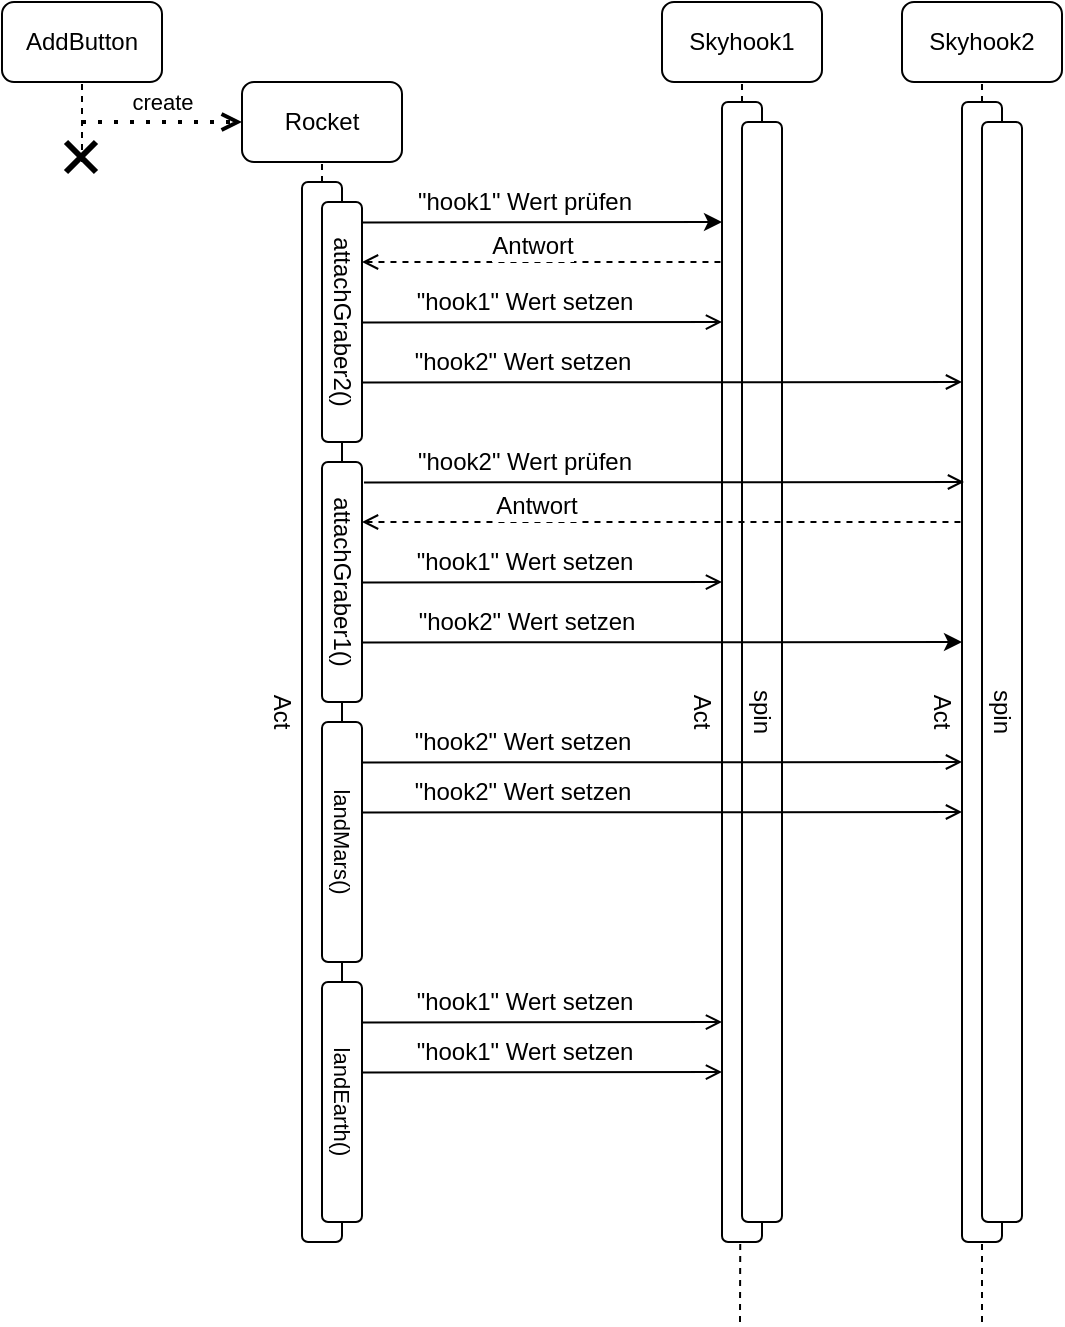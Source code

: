 <mxfile version="20.3.0" type="device"><diagram name="Page-1" id="13e1069c-82ec-6db2-03f1-153e76fe0fe0"><mxGraphModel dx="2522" dy="1695" grid="1" gridSize="10" guides="1" tooltips="1" connect="1" arrows="1" fold="1" page="1" pageScale="1" pageWidth="1100" pageHeight="850" background="none" math="0" shadow="0"><root><mxCell id="0"/><mxCell id="1" parent="0"/><mxCell id="ETM6cZC3IMULkBWUiU4g-9" value="AddButton" style="rounded=1;whiteSpace=wrap;html=1;" parent="1" vertex="1"><mxGeometry x="-240" y="-40" width="80" height="40" as="geometry"/></mxCell><mxCell id="ETM6cZC3IMULkBWUiU4g-10" value="Rocket" style="rounded=1;whiteSpace=wrap;html=1;" parent="1" vertex="1"><mxGeometry x="-120" width="80" height="40" as="geometry"/></mxCell><mxCell id="ETM6cZC3IMULkBWUiU4g-11" value="Skyhook1" style="rounded=1;whiteSpace=wrap;html=1;" parent="1" vertex="1"><mxGeometry x="90" y="-40" width="80" height="40" as="geometry"/></mxCell><mxCell id="ETM6cZC3IMULkBWUiU4g-12" value="Skyhook2" style="rounded=1;whiteSpace=wrap;html=1;" parent="1" vertex="1"><mxGeometry x="210" y="-40" width="80" height="40" as="geometry"/></mxCell><mxCell id="ETM6cZC3IMULkBWUiU4g-14" value="" style="endArrow=none;dashed=1;html=1;rounded=0;entryX=0.5;entryY=1;entryDx=0;entryDy=0;" parent="1" target="ETM6cZC3IMULkBWUiU4g-9" edge="1"><mxGeometry width="50" height="50" relative="1" as="geometry"><mxPoint x="-200" y="40" as="sourcePoint"/><mxPoint x="-180" y="20" as="targetPoint"/></mxGeometry></mxCell><mxCell id="ETM6cZC3IMULkBWUiU4g-15" value="" style="endArrow=none;dashed=1;html=1;rounded=0;entryX=0.5;entryY=1;entryDx=0;entryDy=0;" parent="1" target="ETM6cZC3IMULkBWUiU4g-10" edge="1"><mxGeometry width="50" height="50" relative="1" as="geometry"><mxPoint x="-80" y="320" as="sourcePoint"/><mxPoint x="-80.53" y="50" as="targetPoint"/></mxGeometry></mxCell><mxCell id="ETM6cZC3IMULkBWUiU4g-16" value="" style="endArrow=none;dashed=1;html=1;rounded=0;startArrow=none;" parent="1" source="ETM6cZC3IMULkBWUiU4g-27" target="ETM6cZC3IMULkBWUiU4g-11" edge="1"><mxGeometry width="50" height="50" relative="1" as="geometry"><mxPoint x="129.47" y="320" as="sourcePoint"/><mxPoint x="129.47" as="targetPoint"/></mxGeometry></mxCell><mxCell id="ETM6cZC3IMULkBWUiU4g-17" value="" style="endArrow=none;dashed=1;html=1;rounded=0;startArrow=none;" parent="1" source="ETM6cZC3IMULkBWUiU4g-29" target="ETM6cZC3IMULkBWUiU4g-12" edge="1"><mxGeometry width="50" height="50" relative="1" as="geometry"><mxPoint x="249.47" y="320" as="sourcePoint"/><mxPoint x="249.969" as="targetPoint"/></mxGeometry></mxCell><mxCell id="ETM6cZC3IMULkBWUiU4g-18" value="" style="endArrow=open;dashed=1;html=1;dashPattern=1 3;strokeWidth=2;rounded=0;entryX=0;entryY=0.5;entryDx=0;entryDy=0;endFill=0;" parent="1" target="ETM6cZC3IMULkBWUiU4g-10" edge="1"><mxGeometry width="50" height="50" relative="1" as="geometry"><mxPoint x="-200" y="20" as="sourcePoint"/><mxPoint x="-150" y="-20" as="targetPoint"/></mxGeometry></mxCell><mxCell id="ETM6cZC3IMULkBWUiU4g-19" value="create" style="edgeLabel;html=1;align=center;verticalAlign=middle;resizable=0;points=[];" parent="ETM6cZC3IMULkBWUiU4g-18" vertex="1" connectable="0"><mxGeometry x="-0.277" y="-1" relative="1" as="geometry"><mxPoint x="11" y="-11" as="offset"/></mxGeometry></mxCell><mxCell id="ETM6cZC3IMULkBWUiU4g-20" value="" style="rounded=1;whiteSpace=wrap;html=1;" parent="1" vertex="1"><mxGeometry x="-90" y="50" width="20" height="530" as="geometry"/></mxCell><mxCell id="ETM6cZC3IMULkBWUiU4g-21" value="" style="rounded=1;whiteSpace=wrap;html=1;" parent="1" vertex="1"><mxGeometry x="-80" y="60" width="20" height="120" as="geometry"/></mxCell><mxCell id="ETM6cZC3IMULkBWUiU4g-22" value="Act" style="text;html=1;strokeColor=none;fillColor=none;align=center;verticalAlign=middle;whiteSpace=wrap;rounded=0;rotation=90;" parent="1" vertex="1"><mxGeometry x="-130" y="300" width="60" height="30" as="geometry"/></mxCell><mxCell id="ETM6cZC3IMULkBWUiU4g-23" value="&lt;font style=&quot;font-size: 12px;&quot;&gt;attachGraber2()&lt;/font&gt;" style="text;html=1;strokeColor=none;fillColor=none;align=center;verticalAlign=middle;whiteSpace=wrap;rounded=0;rotation=90;" parent="1" vertex="1"><mxGeometry x="-100" y="105" width="60" height="30" as="geometry"/></mxCell><mxCell id="ETM6cZC3IMULkBWUiU4g-28" value="" style="endArrow=none;dashed=1;html=1;rounded=0;" parent="1" target="ETM6cZC3IMULkBWUiU4g-27" edge="1"><mxGeometry width="50" height="50" relative="1" as="geometry"><mxPoint x="129" y="620" as="sourcePoint"/><mxPoint x="129.969" as="targetPoint"/></mxGeometry></mxCell><mxCell id="ETM6cZC3IMULkBWUiU4g-27" value="" style="rounded=1;whiteSpace=wrap;html=1;" parent="1" vertex="1"><mxGeometry x="120" y="10" width="20" height="570" as="geometry"/></mxCell><mxCell id="ETM6cZC3IMULkBWUiU4g-30" value="" style="endArrow=none;dashed=1;html=1;rounded=0;" parent="1" target="ETM6cZC3IMULkBWUiU4g-29" edge="1"><mxGeometry width="50" height="50" relative="1" as="geometry"><mxPoint x="250" y="620" as="sourcePoint"/><mxPoint x="249.969" as="targetPoint"/></mxGeometry></mxCell><mxCell id="ETM6cZC3IMULkBWUiU4g-29" value="" style="rounded=1;whiteSpace=wrap;html=1;" parent="1" vertex="1"><mxGeometry x="240" y="10" width="20" height="570" as="geometry"/></mxCell><mxCell id="koaulS_95rzht2Et5ZtT-1" value="" style="rounded=1;whiteSpace=wrap;html=1;" vertex="1" parent="1"><mxGeometry x="130" y="20" width="20" height="550" as="geometry"/></mxCell><mxCell id="koaulS_95rzht2Et5ZtT-2" value="" style="rounded=1;whiteSpace=wrap;html=1;" vertex="1" parent="1"><mxGeometry x="250" y="20" width="20" height="550" as="geometry"/></mxCell><mxCell id="koaulS_95rzht2Et5ZtT-3" value="Act" style="text;html=1;strokeColor=none;fillColor=none;align=center;verticalAlign=middle;whiteSpace=wrap;rounded=0;rotation=90;" vertex="1" parent="1"><mxGeometry x="80" y="300" width="60" height="30" as="geometry"/></mxCell><mxCell id="koaulS_95rzht2Et5ZtT-4" value="Act" style="text;html=1;strokeColor=none;fillColor=none;align=center;verticalAlign=middle;whiteSpace=wrap;rounded=0;rotation=90;" vertex="1" parent="1"><mxGeometry x="200" y="300" width="60" height="30" as="geometry"/></mxCell><mxCell id="koaulS_95rzht2Et5ZtT-5" value="spin" style="text;html=1;strokeColor=none;fillColor=none;align=center;verticalAlign=middle;whiteSpace=wrap;rounded=0;rotation=90;" vertex="1" parent="1"><mxGeometry x="110" y="300" width="60" height="30" as="geometry"/></mxCell><mxCell id="koaulS_95rzht2Et5ZtT-6" value="spin" style="text;html=1;strokeColor=none;fillColor=none;align=center;verticalAlign=middle;whiteSpace=wrap;rounded=0;rotation=90;" vertex="1" parent="1"><mxGeometry x="230" y="300" width="60" height="30" as="geometry"/></mxCell><mxCell id="koaulS_95rzht2Et5ZtT-13" value="" style="shape=umlDestroy;whiteSpace=wrap;html=1;strokeWidth=3;strokeColor=default;fontSize=11;" vertex="1" parent="1"><mxGeometry x="-208" y="30" width="15" height="15" as="geometry"/></mxCell><mxCell id="koaulS_95rzht2Et5ZtT-28" value="" style="endArrow=classic;html=1;rounded=0;fontSize=12;" edge="1" parent="1"><mxGeometry width="50" height="50" relative="1" as="geometry"><mxPoint x="-60" y="70.2" as="sourcePoint"/><mxPoint x="120" y="70" as="targetPoint"/></mxGeometry></mxCell><mxCell id="koaulS_95rzht2Et5ZtT-30" value="&quot;hook1&quot; Wert prüfen" style="edgeLabel;html=1;align=center;verticalAlign=middle;resizable=0;points=[];fontSize=12;" vertex="1" connectable="0" parent="koaulS_95rzht2Et5ZtT-28"><mxGeometry x="-0.149" y="1" relative="1" as="geometry"><mxPoint x="4" y="-9" as="offset"/></mxGeometry></mxCell><mxCell id="koaulS_95rzht2Et5ZtT-31" value="" style="endArrow=none;dashed=1;html=1;rounded=0;fontSize=12;startArrow=open;startFill=0;" edge="1" parent="1"><mxGeometry width="50" height="50" relative="1" as="geometry"><mxPoint x="-60" y="90" as="sourcePoint"/><mxPoint x="120" y="90" as="targetPoint"/></mxGeometry></mxCell><mxCell id="koaulS_95rzht2Et5ZtT-32" value="Antwort" style="edgeLabel;html=1;align=center;verticalAlign=middle;resizable=0;points=[];fontSize=12;" vertex="1" connectable="0" parent="koaulS_95rzht2Et5ZtT-31"><mxGeometry x="-0.069" relative="1" as="geometry"><mxPoint x="1" y="-8" as="offset"/></mxGeometry></mxCell><mxCell id="koaulS_95rzht2Et5ZtT-33" value="" style="endArrow=open;html=1;rounded=0;fontSize=12;endFill=0;" edge="1" parent="1"><mxGeometry width="50" height="50" relative="1" as="geometry"><mxPoint x="-60" y="120.2" as="sourcePoint"/><mxPoint x="120" y="120" as="targetPoint"/></mxGeometry></mxCell><mxCell id="koaulS_95rzht2Et5ZtT-34" value="&quot;hook1&quot; Wert setzen" style="edgeLabel;html=1;align=center;verticalAlign=middle;resizable=0;points=[];fontSize=12;" vertex="1" connectable="0" parent="koaulS_95rzht2Et5ZtT-33"><mxGeometry x="-0.149" y="1" relative="1" as="geometry"><mxPoint x="4" y="-9" as="offset"/></mxGeometry></mxCell><mxCell id="koaulS_95rzht2Et5ZtT-37" value="" style="endArrow=open;html=1;rounded=0;fontSize=12;endFill=0;jumpStyle=none;" edge="1" parent="1"><mxGeometry width="50" height="50" relative="1" as="geometry"><mxPoint x="-60" y="150.2" as="sourcePoint"/><mxPoint x="240" y="150" as="targetPoint"/></mxGeometry></mxCell><mxCell id="koaulS_95rzht2Et5ZtT-38" value="&quot;hook2&quot; Wert setzen" style="edgeLabel;html=1;align=center;verticalAlign=middle;resizable=0;points=[];fontSize=12;" vertex="1" connectable="0" parent="koaulS_95rzht2Et5ZtT-37"><mxGeometry x="-0.149" y="1" relative="1" as="geometry"><mxPoint x="-48" y="-9" as="offset"/></mxGeometry></mxCell><mxCell id="koaulS_95rzht2Et5ZtT-40" value="" style="rounded=1;whiteSpace=wrap;html=1;" vertex="1" parent="1"><mxGeometry x="-80" y="190" width="20" height="120" as="geometry"/></mxCell><mxCell id="koaulS_95rzht2Et5ZtT-7" value="&lt;font style=&quot;&quot;&gt;&lt;font style=&quot;font-size: 12px;&quot;&gt;attachGraber1()&lt;/font&gt;&lt;br&gt;&lt;/font&gt;" style="text;html=1;strokeColor=none;fillColor=none;align=center;verticalAlign=middle;whiteSpace=wrap;rounded=0;rotation=90;" vertex="1" parent="1"><mxGeometry x="-100" y="235" width="60" height="30" as="geometry"/></mxCell><mxCell id="koaulS_95rzht2Et5ZtT-41" value="" style="rounded=1;whiteSpace=wrap;html=1;" vertex="1" parent="1"><mxGeometry x="-80" y="450" width="20" height="120" as="geometry"/></mxCell><mxCell id="koaulS_95rzht2Et5ZtT-42" value="" style="rounded=1;whiteSpace=wrap;html=1;" vertex="1" parent="1"><mxGeometry x="-80" y="320" width="20" height="120" as="geometry"/></mxCell><mxCell id="koaulS_95rzht2Et5ZtT-10" value="&lt;font style=&quot;font-size: 11px;&quot;&gt;landEarth()&lt;/font&gt;" style="text;html=1;strokeColor=none;fillColor=none;align=center;verticalAlign=middle;whiteSpace=wrap;rounded=0;rotation=90;" vertex="1" parent="1"><mxGeometry x="-100" y="495" width="60" height="30" as="geometry"/></mxCell><mxCell id="koaulS_95rzht2Et5ZtT-8" value="&lt;font style=&quot;font-size: 11px;&quot;&gt;landMars()&lt;/font&gt;" style="text;html=1;strokeColor=none;fillColor=none;align=center;verticalAlign=middle;whiteSpace=wrap;rounded=0;rotation=90;" vertex="1" parent="1"><mxGeometry x="-100" y="365" width="60" height="30" as="geometry"/></mxCell><mxCell id="koaulS_95rzht2Et5ZtT-43" value="" style="endArrow=classic;html=1;rounded=0;fontSize=12;" edge="1" parent="1"><mxGeometry width="50" height="50" relative="1" as="geometry"><mxPoint x="-60" y="280.2" as="sourcePoint"/><mxPoint x="240" y="280" as="targetPoint"/></mxGeometry></mxCell><mxCell id="koaulS_95rzht2Et5ZtT-44" value="&quot;hook2&quot; Wert setzen" style="edgeLabel;html=1;align=center;verticalAlign=middle;resizable=0;points=[];fontSize=12;" vertex="1" connectable="0" parent="koaulS_95rzht2Et5ZtT-43"><mxGeometry x="-0.149" y="1" relative="1" as="geometry"><mxPoint x="-46" y="-9" as="offset"/></mxGeometry></mxCell><mxCell id="koaulS_95rzht2Et5ZtT-45" value="" style="endArrow=none;dashed=1;html=1;rounded=0;fontSize=12;startArrow=open;startFill=0;" edge="1" parent="1"><mxGeometry width="50" height="50" relative="1" as="geometry"><mxPoint x="-60" y="220" as="sourcePoint"/><mxPoint x="240" y="220" as="targetPoint"/></mxGeometry></mxCell><mxCell id="koaulS_95rzht2Et5ZtT-46" value="Antwort" style="edgeLabel;html=1;align=center;verticalAlign=middle;resizable=0;points=[];fontSize=12;" vertex="1" connectable="0" parent="koaulS_95rzht2Et5ZtT-45"><mxGeometry x="-0.069" relative="1" as="geometry"><mxPoint x="-53" y="-8" as="offset"/></mxGeometry></mxCell><mxCell id="koaulS_95rzht2Et5ZtT-47" value="" style="endArrow=open;html=1;rounded=0;fontSize=12;endFill=0;" edge="1" parent="1"><mxGeometry width="50" height="50" relative="1" as="geometry"><mxPoint x="-60" y="250.2" as="sourcePoint"/><mxPoint x="120" y="250" as="targetPoint"/></mxGeometry></mxCell><mxCell id="koaulS_95rzht2Et5ZtT-48" value="&quot;hook1&quot; Wert setzen" style="edgeLabel;html=1;align=center;verticalAlign=middle;resizable=0;points=[];fontSize=12;" vertex="1" connectable="0" parent="koaulS_95rzht2Et5ZtT-47"><mxGeometry x="-0.149" y="1" relative="1" as="geometry"><mxPoint x="4" y="-9" as="offset"/></mxGeometry></mxCell><mxCell id="koaulS_95rzht2Et5ZtT-49" value="" style="endArrow=open;html=1;rounded=0;fontSize=12;endFill=0;jumpStyle=none;" edge="1" parent="1"><mxGeometry width="50" height="50" relative="1" as="geometry"><mxPoint x="-59" y="200.2" as="sourcePoint"/><mxPoint x="241" y="200" as="targetPoint"/></mxGeometry></mxCell><mxCell id="koaulS_95rzht2Et5ZtT-50" value="&quot;hook2&quot; Wert prüfen" style="edgeLabel;html=1;align=center;verticalAlign=middle;resizable=0;points=[];fontSize=12;" vertex="1" connectable="0" parent="koaulS_95rzht2Et5ZtT-49"><mxGeometry x="-0.149" y="1" relative="1" as="geometry"><mxPoint x="-48" y="-9" as="offset"/></mxGeometry></mxCell><mxCell id="koaulS_95rzht2Et5ZtT-52" value="" style="endArrow=open;html=1;rounded=0;fontSize=12;endFill=0;jumpStyle=none;" edge="1" parent="1"><mxGeometry width="50" height="50" relative="1" as="geometry"><mxPoint x="-60" y="340.2" as="sourcePoint"/><mxPoint x="240" y="340" as="targetPoint"/></mxGeometry></mxCell><mxCell id="koaulS_95rzht2Et5ZtT-53" value="&quot;hook2&quot; Wert setzen" style="edgeLabel;html=1;align=center;verticalAlign=middle;resizable=0;points=[];fontSize=12;" vertex="1" connectable="0" parent="koaulS_95rzht2Et5ZtT-52"><mxGeometry x="-0.149" y="1" relative="1" as="geometry"><mxPoint x="-48" y="-9" as="offset"/></mxGeometry></mxCell><mxCell id="koaulS_95rzht2Et5ZtT-54" value="" style="endArrow=open;html=1;rounded=0;fontSize=12;endFill=0;jumpStyle=none;" edge="1" parent="1"><mxGeometry width="50" height="50" relative="1" as="geometry"><mxPoint x="-60" y="365.2" as="sourcePoint"/><mxPoint x="240" y="365" as="targetPoint"/></mxGeometry></mxCell><mxCell id="koaulS_95rzht2Et5ZtT-55" value="&quot;hook2&quot; Wert setzen" style="edgeLabel;html=1;align=center;verticalAlign=middle;resizable=0;points=[];fontSize=12;" vertex="1" connectable="0" parent="koaulS_95rzht2Et5ZtT-54"><mxGeometry x="-0.149" y="1" relative="1" as="geometry"><mxPoint x="-48" y="-9" as="offset"/></mxGeometry></mxCell><mxCell id="koaulS_95rzht2Et5ZtT-58" value="" style="endArrow=open;html=1;rounded=0;fontSize=12;endFill=0;" edge="1" parent="1"><mxGeometry width="50" height="50" relative="1" as="geometry"><mxPoint x="-60" y="470.2" as="sourcePoint"/><mxPoint x="120" y="470" as="targetPoint"/></mxGeometry></mxCell><mxCell id="koaulS_95rzht2Et5ZtT-59" value="&quot;hook1&quot; Wert setzen" style="edgeLabel;html=1;align=center;verticalAlign=middle;resizable=0;points=[];fontSize=12;" vertex="1" connectable="0" parent="koaulS_95rzht2Et5ZtT-58"><mxGeometry x="-0.149" y="1" relative="1" as="geometry"><mxPoint x="4" y="-9" as="offset"/></mxGeometry></mxCell><mxCell id="koaulS_95rzht2Et5ZtT-60" value="" style="endArrow=open;html=1;rounded=0;fontSize=12;endFill=0;" edge="1" parent="1"><mxGeometry width="50" height="50" relative="1" as="geometry"><mxPoint x="-60" y="495.2" as="sourcePoint"/><mxPoint x="120" y="495" as="targetPoint"/></mxGeometry></mxCell><mxCell id="koaulS_95rzht2Et5ZtT-61" value="&quot;hook1&quot; Wert setzen" style="edgeLabel;html=1;align=center;verticalAlign=middle;resizable=0;points=[];fontSize=12;" vertex="1" connectable="0" parent="koaulS_95rzht2Et5ZtT-60"><mxGeometry x="-0.149" y="1" relative="1" as="geometry"><mxPoint x="4" y="-9" as="offset"/></mxGeometry></mxCell></root></mxGraphModel></diagram></mxfile>